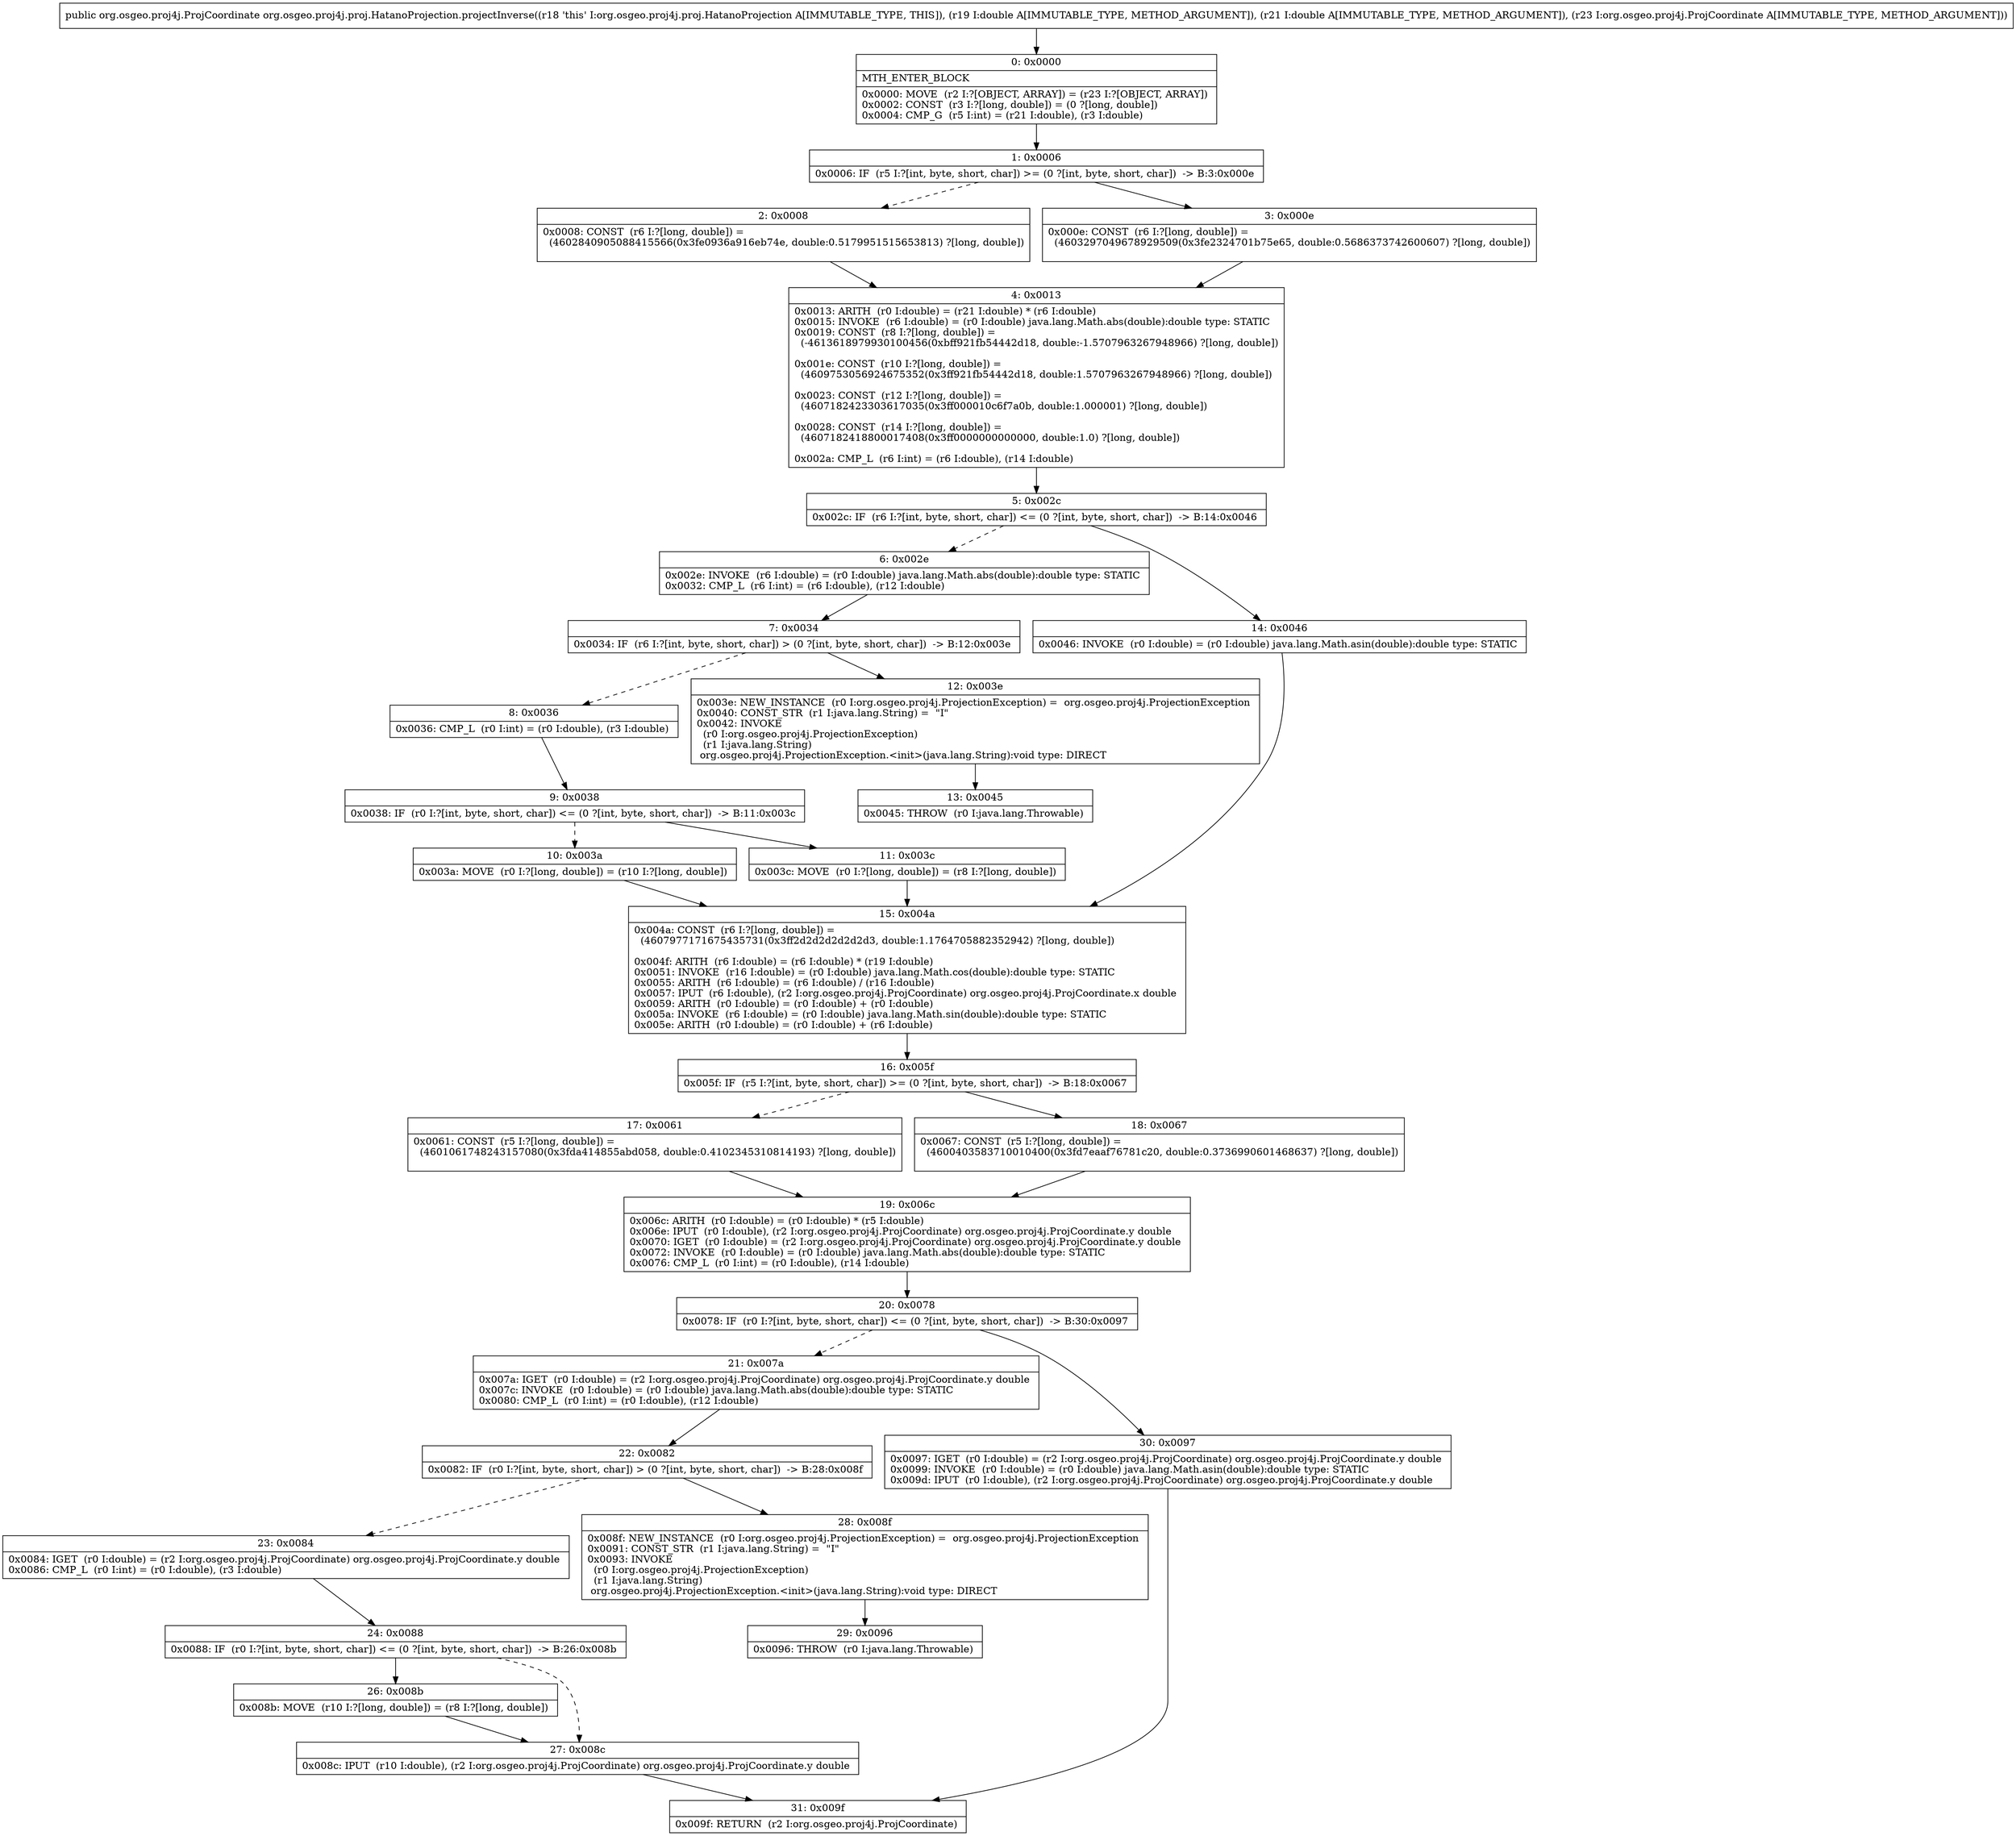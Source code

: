 digraph "CFG fororg.osgeo.proj4j.proj.HatanoProjection.projectInverse(DDLorg\/osgeo\/proj4j\/ProjCoordinate;)Lorg\/osgeo\/proj4j\/ProjCoordinate;" {
Node_0 [shape=record,label="{0\:\ 0x0000|MTH_ENTER_BLOCK\l|0x0000: MOVE  (r2 I:?[OBJECT, ARRAY]) = (r23 I:?[OBJECT, ARRAY]) \l0x0002: CONST  (r3 I:?[long, double]) = (0 ?[long, double]) \l0x0004: CMP_G  (r5 I:int) = (r21 I:double), (r3 I:double) \l}"];
Node_1 [shape=record,label="{1\:\ 0x0006|0x0006: IF  (r5 I:?[int, byte, short, char]) \>= (0 ?[int, byte, short, char])  \-\> B:3:0x000e \l}"];
Node_2 [shape=record,label="{2\:\ 0x0008|0x0008: CONST  (r6 I:?[long, double]) = \l  (4602840905088415566(0x3fe0936a916eb74e, double:0.5179951515653813) ?[long, double])\l \l}"];
Node_3 [shape=record,label="{3\:\ 0x000e|0x000e: CONST  (r6 I:?[long, double]) = \l  (4603297049678929509(0x3fe2324701b75e65, double:0.5686373742600607) ?[long, double])\l \l}"];
Node_4 [shape=record,label="{4\:\ 0x0013|0x0013: ARITH  (r0 I:double) = (r21 I:double) * (r6 I:double) \l0x0015: INVOKE  (r6 I:double) = (r0 I:double) java.lang.Math.abs(double):double type: STATIC \l0x0019: CONST  (r8 I:?[long, double]) = \l  (\-4613618979930100456(0xbff921fb54442d18, double:\-1.5707963267948966) ?[long, double])\l \l0x001e: CONST  (r10 I:?[long, double]) = \l  (4609753056924675352(0x3ff921fb54442d18, double:1.5707963267948966) ?[long, double])\l \l0x0023: CONST  (r12 I:?[long, double]) = \l  (4607182423303617035(0x3ff000010c6f7a0b, double:1.000001) ?[long, double])\l \l0x0028: CONST  (r14 I:?[long, double]) = \l  (4607182418800017408(0x3ff0000000000000, double:1.0) ?[long, double])\l \l0x002a: CMP_L  (r6 I:int) = (r6 I:double), (r14 I:double) \l}"];
Node_5 [shape=record,label="{5\:\ 0x002c|0x002c: IF  (r6 I:?[int, byte, short, char]) \<= (0 ?[int, byte, short, char])  \-\> B:14:0x0046 \l}"];
Node_6 [shape=record,label="{6\:\ 0x002e|0x002e: INVOKE  (r6 I:double) = (r0 I:double) java.lang.Math.abs(double):double type: STATIC \l0x0032: CMP_L  (r6 I:int) = (r6 I:double), (r12 I:double) \l}"];
Node_7 [shape=record,label="{7\:\ 0x0034|0x0034: IF  (r6 I:?[int, byte, short, char]) \> (0 ?[int, byte, short, char])  \-\> B:12:0x003e \l}"];
Node_8 [shape=record,label="{8\:\ 0x0036|0x0036: CMP_L  (r0 I:int) = (r0 I:double), (r3 I:double) \l}"];
Node_9 [shape=record,label="{9\:\ 0x0038|0x0038: IF  (r0 I:?[int, byte, short, char]) \<= (0 ?[int, byte, short, char])  \-\> B:11:0x003c \l}"];
Node_10 [shape=record,label="{10\:\ 0x003a|0x003a: MOVE  (r0 I:?[long, double]) = (r10 I:?[long, double]) \l}"];
Node_11 [shape=record,label="{11\:\ 0x003c|0x003c: MOVE  (r0 I:?[long, double]) = (r8 I:?[long, double]) \l}"];
Node_12 [shape=record,label="{12\:\ 0x003e|0x003e: NEW_INSTANCE  (r0 I:org.osgeo.proj4j.ProjectionException) =  org.osgeo.proj4j.ProjectionException \l0x0040: CONST_STR  (r1 I:java.lang.String) =  \"I\" \l0x0042: INVOKE  \l  (r0 I:org.osgeo.proj4j.ProjectionException)\l  (r1 I:java.lang.String)\l org.osgeo.proj4j.ProjectionException.\<init\>(java.lang.String):void type: DIRECT \l}"];
Node_13 [shape=record,label="{13\:\ 0x0045|0x0045: THROW  (r0 I:java.lang.Throwable) \l}"];
Node_14 [shape=record,label="{14\:\ 0x0046|0x0046: INVOKE  (r0 I:double) = (r0 I:double) java.lang.Math.asin(double):double type: STATIC \l}"];
Node_15 [shape=record,label="{15\:\ 0x004a|0x004a: CONST  (r6 I:?[long, double]) = \l  (4607977171675435731(0x3ff2d2d2d2d2d2d3, double:1.1764705882352942) ?[long, double])\l \l0x004f: ARITH  (r6 I:double) = (r6 I:double) * (r19 I:double) \l0x0051: INVOKE  (r16 I:double) = (r0 I:double) java.lang.Math.cos(double):double type: STATIC \l0x0055: ARITH  (r6 I:double) = (r6 I:double) \/ (r16 I:double) \l0x0057: IPUT  (r6 I:double), (r2 I:org.osgeo.proj4j.ProjCoordinate) org.osgeo.proj4j.ProjCoordinate.x double \l0x0059: ARITH  (r0 I:double) = (r0 I:double) + (r0 I:double) \l0x005a: INVOKE  (r6 I:double) = (r0 I:double) java.lang.Math.sin(double):double type: STATIC \l0x005e: ARITH  (r0 I:double) = (r0 I:double) + (r6 I:double) \l}"];
Node_16 [shape=record,label="{16\:\ 0x005f|0x005f: IF  (r5 I:?[int, byte, short, char]) \>= (0 ?[int, byte, short, char])  \-\> B:18:0x0067 \l}"];
Node_17 [shape=record,label="{17\:\ 0x0061|0x0061: CONST  (r5 I:?[long, double]) = \l  (4601061748243157080(0x3fda414855abd058, double:0.4102345310814193) ?[long, double])\l \l}"];
Node_18 [shape=record,label="{18\:\ 0x0067|0x0067: CONST  (r5 I:?[long, double]) = \l  (4600403583710010400(0x3fd7eaaf76781c20, double:0.3736990601468637) ?[long, double])\l \l}"];
Node_19 [shape=record,label="{19\:\ 0x006c|0x006c: ARITH  (r0 I:double) = (r0 I:double) * (r5 I:double) \l0x006e: IPUT  (r0 I:double), (r2 I:org.osgeo.proj4j.ProjCoordinate) org.osgeo.proj4j.ProjCoordinate.y double \l0x0070: IGET  (r0 I:double) = (r2 I:org.osgeo.proj4j.ProjCoordinate) org.osgeo.proj4j.ProjCoordinate.y double \l0x0072: INVOKE  (r0 I:double) = (r0 I:double) java.lang.Math.abs(double):double type: STATIC \l0x0076: CMP_L  (r0 I:int) = (r0 I:double), (r14 I:double) \l}"];
Node_20 [shape=record,label="{20\:\ 0x0078|0x0078: IF  (r0 I:?[int, byte, short, char]) \<= (0 ?[int, byte, short, char])  \-\> B:30:0x0097 \l}"];
Node_21 [shape=record,label="{21\:\ 0x007a|0x007a: IGET  (r0 I:double) = (r2 I:org.osgeo.proj4j.ProjCoordinate) org.osgeo.proj4j.ProjCoordinate.y double \l0x007c: INVOKE  (r0 I:double) = (r0 I:double) java.lang.Math.abs(double):double type: STATIC \l0x0080: CMP_L  (r0 I:int) = (r0 I:double), (r12 I:double) \l}"];
Node_22 [shape=record,label="{22\:\ 0x0082|0x0082: IF  (r0 I:?[int, byte, short, char]) \> (0 ?[int, byte, short, char])  \-\> B:28:0x008f \l}"];
Node_23 [shape=record,label="{23\:\ 0x0084|0x0084: IGET  (r0 I:double) = (r2 I:org.osgeo.proj4j.ProjCoordinate) org.osgeo.proj4j.ProjCoordinate.y double \l0x0086: CMP_L  (r0 I:int) = (r0 I:double), (r3 I:double) \l}"];
Node_24 [shape=record,label="{24\:\ 0x0088|0x0088: IF  (r0 I:?[int, byte, short, char]) \<= (0 ?[int, byte, short, char])  \-\> B:26:0x008b \l}"];
Node_26 [shape=record,label="{26\:\ 0x008b|0x008b: MOVE  (r10 I:?[long, double]) = (r8 I:?[long, double]) \l}"];
Node_27 [shape=record,label="{27\:\ 0x008c|0x008c: IPUT  (r10 I:double), (r2 I:org.osgeo.proj4j.ProjCoordinate) org.osgeo.proj4j.ProjCoordinate.y double \l}"];
Node_28 [shape=record,label="{28\:\ 0x008f|0x008f: NEW_INSTANCE  (r0 I:org.osgeo.proj4j.ProjectionException) =  org.osgeo.proj4j.ProjectionException \l0x0091: CONST_STR  (r1 I:java.lang.String) =  \"I\" \l0x0093: INVOKE  \l  (r0 I:org.osgeo.proj4j.ProjectionException)\l  (r1 I:java.lang.String)\l org.osgeo.proj4j.ProjectionException.\<init\>(java.lang.String):void type: DIRECT \l}"];
Node_29 [shape=record,label="{29\:\ 0x0096|0x0096: THROW  (r0 I:java.lang.Throwable) \l}"];
Node_30 [shape=record,label="{30\:\ 0x0097|0x0097: IGET  (r0 I:double) = (r2 I:org.osgeo.proj4j.ProjCoordinate) org.osgeo.proj4j.ProjCoordinate.y double \l0x0099: INVOKE  (r0 I:double) = (r0 I:double) java.lang.Math.asin(double):double type: STATIC \l0x009d: IPUT  (r0 I:double), (r2 I:org.osgeo.proj4j.ProjCoordinate) org.osgeo.proj4j.ProjCoordinate.y double \l}"];
Node_31 [shape=record,label="{31\:\ 0x009f|0x009f: RETURN  (r2 I:org.osgeo.proj4j.ProjCoordinate) \l}"];
MethodNode[shape=record,label="{public org.osgeo.proj4j.ProjCoordinate org.osgeo.proj4j.proj.HatanoProjection.projectInverse((r18 'this' I:org.osgeo.proj4j.proj.HatanoProjection A[IMMUTABLE_TYPE, THIS]), (r19 I:double A[IMMUTABLE_TYPE, METHOD_ARGUMENT]), (r21 I:double A[IMMUTABLE_TYPE, METHOD_ARGUMENT]), (r23 I:org.osgeo.proj4j.ProjCoordinate A[IMMUTABLE_TYPE, METHOD_ARGUMENT])) }"];
MethodNode -> Node_0;
Node_0 -> Node_1;
Node_1 -> Node_2[style=dashed];
Node_1 -> Node_3;
Node_2 -> Node_4;
Node_3 -> Node_4;
Node_4 -> Node_5;
Node_5 -> Node_6[style=dashed];
Node_5 -> Node_14;
Node_6 -> Node_7;
Node_7 -> Node_8[style=dashed];
Node_7 -> Node_12;
Node_8 -> Node_9;
Node_9 -> Node_10[style=dashed];
Node_9 -> Node_11;
Node_10 -> Node_15;
Node_11 -> Node_15;
Node_12 -> Node_13;
Node_14 -> Node_15;
Node_15 -> Node_16;
Node_16 -> Node_17[style=dashed];
Node_16 -> Node_18;
Node_17 -> Node_19;
Node_18 -> Node_19;
Node_19 -> Node_20;
Node_20 -> Node_21[style=dashed];
Node_20 -> Node_30;
Node_21 -> Node_22;
Node_22 -> Node_23[style=dashed];
Node_22 -> Node_28;
Node_23 -> Node_24;
Node_24 -> Node_26;
Node_24 -> Node_27[style=dashed];
Node_26 -> Node_27;
Node_27 -> Node_31;
Node_28 -> Node_29;
Node_30 -> Node_31;
}

